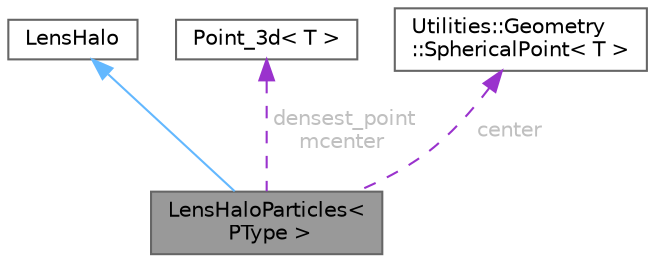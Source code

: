 digraph "LensHaloParticles&lt; PType &gt;"
{
 // LATEX_PDF_SIZE
  bgcolor="transparent";
  edge [fontname=Helvetica,fontsize=10,labelfontname=Helvetica,labelfontsize=10];
  node [fontname=Helvetica,fontsize=10,shape=box,height=0.2,width=0.4];
  Node1 [id="Node000001",label="LensHaloParticles\<\l PType \>",height=0.2,width=0.4,color="gray40", fillcolor="grey60", style="filled", fontcolor="black",tooltip="A class that represents the lensing by a collection of simulation particles."];
  Node2 -> Node1 [id="edge4_Node000001_Node000002",dir="back",color="steelblue1",style="solid",tooltip=" "];
  Node2 [id="Node000002",label="LensHalo",height=0.2,width=0.4,color="gray40", fillcolor="white", style="filled",URL="$class_lens_halo.html",tooltip="A base class for all types of lensing \"halos\" which are any mass distribution that cause lensing."];
  Node3 -> Node1 [id="edge5_Node000001_Node000003",dir="back",color="darkorchid3",style="dashed",tooltip=" ",label=" densest_point\nmcenter",fontcolor="grey" ];
  Node3 [id="Node000003",label="Point_3d\< T \>",height=0.2,width=0.4,color="gray40", fillcolor="white", style="filled",URL="$struct_point__3d.html",tooltip="Class for representing points or vectors in 3 dimensions. Not that the dereferencing operator is over..."];
  Node4 -> Node1 [id="edge6_Node000001_Node000004",dir="back",color="darkorchid3",style="dashed",tooltip=" ",label=" center",fontcolor="grey" ];
  Node4 [id="Node000004",label="Utilities::Geometry\l::SphericalPoint\< T \>",height=0.2,width=0.4,color="gray40", fillcolor="white", style="filled",URL="$class_utilities_1_1_geometry_1_1_spherical_point.html",tooltip="represents a point in spherical coordinates, theta = 0 is equator"];
}
